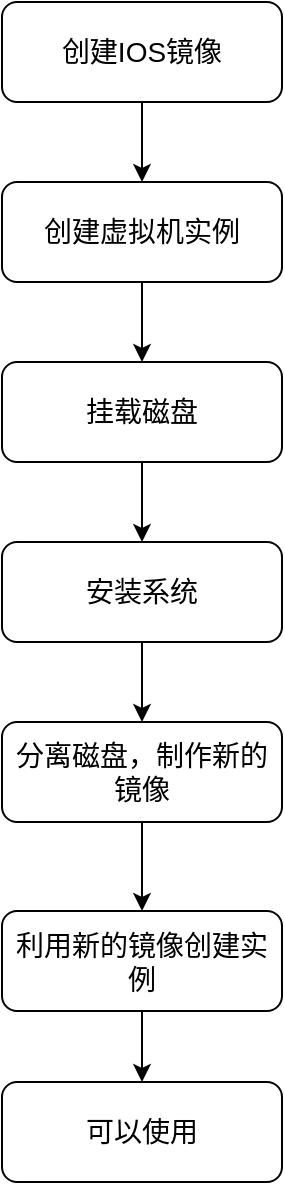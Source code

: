 <mxfile version="21.6.8" type="github" pages="5">
  <diagram id="C5RBs43oDa-KdzZeNtuy" name="优化前">
    <mxGraphModel dx="1434" dy="725" grid="1" gridSize="10" guides="1" tooltips="1" connect="1" arrows="1" fold="1" page="1" pageScale="1" pageWidth="827" pageHeight="1169" math="0" shadow="0">
      <root>
        <mxCell id="WIyWlLk6GJQsqaUBKTNV-0" />
        <mxCell id="WIyWlLk6GJQsqaUBKTNV-1" parent="WIyWlLk6GJQsqaUBKTNV-0" />
        <mxCell id="pM_aRAHbGobCvIED-eT5-5" value="" style="edgeStyle=orthogonalEdgeStyle;rounded=1;orthogonalLoop=1;jettySize=auto;html=1;" parent="WIyWlLk6GJQsqaUBKTNV-1" source="WIyWlLk6GJQsqaUBKTNV-3" target="WIyWlLk6GJQsqaUBKTNV-7" edge="1">
          <mxGeometry relative="1" as="geometry" />
        </mxCell>
        <mxCell id="WIyWlLk6GJQsqaUBKTNV-3" value="创建IOS镜像" style="rounded=1;whiteSpace=wrap;html=1;fontSize=14;glass=0;strokeWidth=1;shadow=0;labelBackgroundColor=none;" parent="WIyWlLk6GJQsqaUBKTNV-1" vertex="1">
          <mxGeometry x="320" y="80" width="140" height="50" as="geometry" />
        </mxCell>
        <mxCell id="pM_aRAHbGobCvIED-eT5-6" value="" style="edgeStyle=orthogonalEdgeStyle;rounded=1;orthogonalLoop=1;jettySize=auto;html=1;" parent="WIyWlLk6GJQsqaUBKTNV-1" source="WIyWlLk6GJQsqaUBKTNV-7" target="pM_aRAHbGobCvIED-eT5-2" edge="1">
          <mxGeometry relative="1" as="geometry" />
        </mxCell>
        <mxCell id="WIyWlLk6GJQsqaUBKTNV-7" value="创建虚拟机实例" style="rounded=1;whiteSpace=wrap;html=1;fontSize=14;glass=0;strokeWidth=1;shadow=0;labelBackgroundColor=none;" parent="WIyWlLk6GJQsqaUBKTNV-1" vertex="1">
          <mxGeometry x="320" y="170" width="140" height="50" as="geometry" />
        </mxCell>
        <mxCell id="pM_aRAHbGobCvIED-eT5-13" value="" style="edgeStyle=orthogonalEdgeStyle;rounded=1;orthogonalLoop=1;jettySize=auto;html=1;" parent="WIyWlLk6GJQsqaUBKTNV-1" source="pM_aRAHbGobCvIED-eT5-1" target="pM_aRAHbGobCvIED-eT5-11" edge="1">
          <mxGeometry relative="1" as="geometry" />
        </mxCell>
        <mxCell id="pM_aRAHbGobCvIED-eT5-1" value="分离磁盘，制作新的镜像" style="rounded=1;whiteSpace=wrap;html=1;fontSize=14;glass=0;strokeWidth=1;shadow=0;labelBackgroundColor=none;" parent="WIyWlLk6GJQsqaUBKTNV-1" vertex="1">
          <mxGeometry x="320" y="440" width="140" height="50" as="geometry" />
        </mxCell>
        <mxCell id="pM_aRAHbGobCvIED-eT5-7" value="" style="edgeStyle=orthogonalEdgeStyle;rounded=1;orthogonalLoop=1;jettySize=auto;html=1;" parent="WIyWlLk6GJQsqaUBKTNV-1" source="pM_aRAHbGobCvIED-eT5-2" target="pM_aRAHbGobCvIED-eT5-3" edge="1">
          <mxGeometry relative="1" as="geometry" />
        </mxCell>
        <mxCell id="pM_aRAHbGobCvIED-eT5-2" value="挂载磁盘" style="rounded=1;whiteSpace=wrap;html=1;fontSize=14;glass=0;strokeWidth=1;shadow=0;labelBackgroundColor=none;" parent="WIyWlLk6GJQsqaUBKTNV-1" vertex="1">
          <mxGeometry x="320" y="260" width="140" height="50" as="geometry" />
        </mxCell>
        <mxCell id="pM_aRAHbGobCvIED-eT5-8" value="" style="edgeStyle=orthogonalEdgeStyle;rounded=1;orthogonalLoop=1;jettySize=auto;html=1;" parent="WIyWlLk6GJQsqaUBKTNV-1" source="pM_aRAHbGobCvIED-eT5-3" target="pM_aRAHbGobCvIED-eT5-1" edge="1">
          <mxGeometry relative="1" as="geometry" />
        </mxCell>
        <mxCell id="pM_aRAHbGobCvIED-eT5-3" value="安装系统" style="rounded=1;whiteSpace=wrap;html=1;fontSize=14;glass=0;strokeWidth=1;shadow=0;labelBackgroundColor=none;" parent="WIyWlLk6GJQsqaUBKTNV-1" vertex="1">
          <mxGeometry x="320" y="350" width="140" height="50" as="geometry" />
        </mxCell>
        <mxCell id="pM_aRAHbGobCvIED-eT5-14" value="" style="edgeStyle=orthogonalEdgeStyle;rounded=1;orthogonalLoop=1;jettySize=auto;html=1;" parent="WIyWlLk6GJQsqaUBKTNV-1" source="pM_aRAHbGobCvIED-eT5-11" target="pM_aRAHbGobCvIED-eT5-12" edge="1">
          <mxGeometry relative="1" as="geometry" />
        </mxCell>
        <mxCell id="pM_aRAHbGobCvIED-eT5-11" value="利用新的镜像创建实例" style="rounded=1;whiteSpace=wrap;html=1;fontSize=14;glass=0;strokeWidth=1;shadow=0;labelBackgroundColor=none;" parent="WIyWlLk6GJQsqaUBKTNV-1" vertex="1">
          <mxGeometry x="320" y="534.5" width="140" height="50" as="geometry" />
        </mxCell>
        <mxCell id="pM_aRAHbGobCvIED-eT5-12" value="可以使用" style="rounded=1;whiteSpace=wrap;html=1;fontSize=14;glass=0;strokeWidth=1;shadow=0;labelBackgroundColor=none;" parent="WIyWlLk6GJQsqaUBKTNV-1" vertex="1">
          <mxGeometry x="320" y="620" width="140" height="50" as="geometry" />
        </mxCell>
      </root>
    </mxGraphModel>
  </diagram>
  <diagram id="7nN11qzmvJIP0oRHpXtm" name="优化后">
    <mxGraphModel dx="1434" dy="725" grid="1" gridSize="10" guides="1" tooltips="1" connect="1" arrows="1" fold="1" page="1" pageScale="1" pageWidth="827" pageHeight="1169" math="0" shadow="0">
      <root>
        <mxCell id="0" />
        <mxCell id="1" parent="0" />
        <mxCell id="OuQn8PLsiOnmTn6KiEUb-1" value="" style="edgeStyle=orthogonalEdgeStyle;rounded=1;orthogonalLoop=1;jettySize=auto;html=1;" parent="1" source="OuQn8PLsiOnmTn6KiEUb-2" target="OuQn8PLsiOnmTn6KiEUb-4" edge="1">
          <mxGeometry relative="1" as="geometry" />
        </mxCell>
        <mxCell id="OuQn8PLsiOnmTn6KiEUb-2" value="创建IOS镜像" style="rounded=1;whiteSpace=wrap;html=1;fontSize=14;glass=0;strokeWidth=1;shadow=0;labelBackgroundColor=none;" parent="1" vertex="1">
          <mxGeometry x="320" y="80" width="140" height="50" as="geometry" />
        </mxCell>
        <mxCell id="OuQn8PLsiOnmTn6KiEUb-3" value="" style="edgeStyle=orthogonalEdgeStyle;rounded=1;orthogonalLoop=1;jettySize=auto;html=1;" parent="1" source="OuQn8PLsiOnmTn6KiEUb-4" target="OuQn8PLsiOnmTn6KiEUb-8" edge="1">
          <mxGeometry relative="1" as="geometry" />
        </mxCell>
        <mxCell id="OuQn8PLsiOnmTn6KiEUb-4" value="创建虚拟机实例" style="rounded=1;whiteSpace=wrap;html=1;fontSize=14;glass=0;strokeWidth=1;shadow=0;labelBackgroundColor=none;" parent="1" vertex="1">
          <mxGeometry x="320" y="170" width="140" height="50" as="geometry" />
        </mxCell>
        <mxCell id="OuQn8PLsiOnmTn6KiEUb-5" value="" style="edgeStyle=orthogonalEdgeStyle;rounded=1;orthogonalLoop=1;jettySize=auto;html=1;" parent="1" source="OuQn8PLsiOnmTn6KiEUb-6" edge="1">
          <mxGeometry relative="1" as="geometry">
            <mxPoint x="390" y="534.5" as="targetPoint" />
          </mxGeometry>
        </mxCell>
        <mxCell id="OuQn8PLsiOnmTn6KiEUb-6" value="调用分离接口，虚拟机重启" style="rounded=1;whiteSpace=wrap;html=1;fontSize=14;glass=0;strokeWidth=1;shadow=0;labelBackgroundColor=none;" parent="1" vertex="1">
          <mxGeometry x="320" y="440" width="140" height="50" as="geometry" />
        </mxCell>
        <mxCell id="OuQn8PLsiOnmTn6KiEUb-7" value="" style="edgeStyle=orthogonalEdgeStyle;rounded=1;orthogonalLoop=1;jettySize=auto;html=1;" parent="1" source="OuQn8PLsiOnmTn6KiEUb-8" target="OuQn8PLsiOnmTn6KiEUb-10" edge="1">
          <mxGeometry relative="1" as="geometry" />
        </mxCell>
        <mxCell id="OuQn8PLsiOnmTn6KiEUb-8" value="挂载磁盘" style="rounded=1;whiteSpace=wrap;html=1;fontSize=14;glass=0;strokeWidth=1;shadow=0;labelBackgroundColor=none;" parent="1" vertex="1">
          <mxGeometry x="320" y="260" width="140" height="50" as="geometry" />
        </mxCell>
        <mxCell id="OuQn8PLsiOnmTn6KiEUb-9" value="" style="edgeStyle=orthogonalEdgeStyle;rounded=1;orthogonalLoop=1;jettySize=auto;html=1;" parent="1" source="OuQn8PLsiOnmTn6KiEUb-10" target="OuQn8PLsiOnmTn6KiEUb-6" edge="1">
          <mxGeometry relative="1" as="geometry" />
        </mxCell>
        <mxCell id="OuQn8PLsiOnmTn6KiEUb-10" value="安装系统" style="rounded=1;whiteSpace=wrap;html=1;fontSize=14;glass=0;strokeWidth=1;shadow=0;labelBackgroundColor=none;" parent="1" vertex="1">
          <mxGeometry x="320" y="350" width="140" height="50" as="geometry" />
        </mxCell>
        <mxCell id="OuQn8PLsiOnmTn6KiEUb-13" value="可以使用" style="rounded=1;whiteSpace=wrap;html=1;fontSize=14;glass=0;strokeWidth=1;shadow=0;labelBackgroundColor=none;" parent="1" vertex="1">
          <mxGeometry x="320" y="535" width="140" height="50" as="geometry" />
        </mxCell>
      </root>
    </mxGraphModel>
  </diagram>
  <diagram id="JPywhGSqFldcp76FR1aL" name="详细">
    <mxGraphModel dx="1434" dy="725" grid="1" gridSize="10" guides="1" tooltips="1" connect="1" arrows="1" fold="1" page="1" pageScale="1" pageWidth="827" pageHeight="1169" math="0" shadow="0">
      <root>
        <mxCell id="0" />
        <mxCell id="1" parent="0" />
        <mxCell id="0el5dxHC3lXCiJFXOXt7-1" value="" style="edgeStyle=orthogonalEdgeStyle;rounded=1;orthogonalLoop=1;jettySize=auto;html=1;" parent="1" source="0el5dxHC3lXCiJFXOXt7-2" target="0el5dxHC3lXCiJFXOXt7-3" edge="1">
          <mxGeometry relative="1" as="geometry" />
        </mxCell>
        <mxCell id="0el5dxHC3lXCiJFXOXt7-2" value="调用接口" style="rounded=1;whiteSpace=wrap;html=1;fontSize=14;glass=0;strokeWidth=1;shadow=0;labelBackgroundColor=none;" parent="1" vertex="1">
          <mxGeometry x="320" y="80" width="140" height="50" as="geometry" />
        </mxCell>
        <mxCell id="0el5dxHC3lXCiJFXOXt7-3" value="修改数据库" style="rounded=1;whiteSpace=wrap;html=1;fontSize=14;glass=0;strokeWidth=1;shadow=0;labelBackgroundColor=none;" parent="1" vertex="1">
          <mxGeometry x="320" y="170" width="140" height="50" as="geometry" />
        </mxCell>
      </root>
    </mxGraphModel>
  </diagram>
  <diagram id="GjG8twLzXKefLT1MOWZ6" name="Page-4">
    <mxGraphModel dx="1434" dy="725" grid="1" gridSize="10" guides="1" tooltips="1" connect="1" arrows="1" fold="1" page="1" pageScale="1" pageWidth="827" pageHeight="1169" math="0" shadow="0">
      <root>
        <mxCell id="0" />
        <mxCell id="1" parent="0" />
        <mxCell id="WopL_6NV37nL1DsF0AY_-1" value="compute-1" style="rounded=1;whiteSpace=wrap;html=1;hachureGap=4;fontFamily=Helvetica;fontSize=16;verticalAlign=top;" vertex="1" parent="1">
          <mxGeometry x="160" y="120" width="120" height="120" as="geometry" />
        </mxCell>
        <mxCell id="WopL_6NV37nL1DsF0AY_-2" value="compute-2" style="rounded=1;whiteSpace=wrap;html=1;hachureGap=4;fontFamily=Helvetica;fontSize=16;verticalAlign=top;" vertex="1" parent="1">
          <mxGeometry x="320" y="120" width="120" height="120" as="geometry" />
        </mxCell>
        <mxCell id="WopL_6NV37nL1DsF0AY_-3" value="compue-3" style="rounded=1;whiteSpace=wrap;html=1;hachureGap=4;fontFamily=Helvetica;fontSize=16;verticalAlign=middle;" vertex="1" parent="1">
          <mxGeometry x="480" y="120" width="120" height="120" as="geometry" />
        </mxCell>
        <mxCell id="WopL_6NV37nL1DsF0AY_-4" style="edgeStyle=orthogonalEdgeStyle;rounded=0;orthogonalLoop=1;jettySize=auto;html=1;exitX=0.5;exitY=1;exitDx=0;exitDy=0;" edge="1" parent="1" source="WopL_6NV37nL1DsF0AY_-5" target="WopL_6NV37nL1DsF0AY_-14">
          <mxGeometry relative="1" as="geometry" />
        </mxCell>
        <mxCell id="WopL_6NV37nL1DsF0AY_-5" value="network-1" style="rounded=1;whiteSpace=wrap;html=1;hachureGap=4;fontFamily=Helvetica;fontSize=16;verticalAlign=top;" vertex="1" parent="1">
          <mxGeometry x="160" y="280" width="120" height="120" as="geometry" />
        </mxCell>
        <mxCell id="WopL_6NV37nL1DsF0AY_-6" style="edgeStyle=orthogonalEdgeStyle;rounded=0;orthogonalLoop=1;jettySize=auto;html=1;exitX=0.5;exitY=1;exitDx=0;exitDy=0;" edge="1" parent="1" source="WopL_6NV37nL1DsF0AY_-7" target="WopL_6NV37nL1DsF0AY_-14">
          <mxGeometry relative="1" as="geometry" />
        </mxCell>
        <mxCell id="WopL_6NV37nL1DsF0AY_-7" value="network-2" style="rounded=1;whiteSpace=wrap;html=1;hachureGap=4;fontFamily=Helvetica;fontSize=16;verticalAlign=middle;" vertex="1" parent="1">
          <mxGeometry x="320" y="280" width="120" height="120" as="geometry" />
        </mxCell>
        <mxCell id="WopL_6NV37nL1DsF0AY_-8" style="edgeStyle=orthogonalEdgeStyle;rounded=0;orthogonalLoop=1;jettySize=auto;html=1;exitX=0.5;exitY=1;exitDx=0;exitDy=0;" edge="1" parent="1" source="WopL_6NV37nL1DsF0AY_-9" target="WopL_6NV37nL1DsF0AY_-14">
          <mxGeometry relative="1" as="geometry" />
        </mxCell>
        <mxCell id="WopL_6NV37nL1DsF0AY_-9" value="network-3" style="rounded=1;whiteSpace=wrap;html=1;hachureGap=4;fontFamily=Helvetica;fontSize=16;verticalAlign=middle;" vertex="1" parent="1">
          <mxGeometry x="480" y="280" width="120" height="120" as="geometry" />
        </mxCell>
        <mxCell id="WopL_6NV37nL1DsF0AY_-10" value="" style="edgeStyle=orthogonalEdgeStyle;rounded=0;orthogonalLoop=1;jettySize=auto;html=1;" edge="1" parent="1" source="WopL_6NV37nL1DsF0AY_-11" target="WopL_6NV37nL1DsF0AY_-12">
          <mxGeometry relative="1" as="geometry" />
        </mxCell>
        <mxCell id="WopL_6NV37nL1DsF0AY_-11" value="VM-1" style="whiteSpace=wrap;html=1;aspect=fixed;hachureGap=4;fontFamily=Helvetica;fontSize=16;" vertex="1" parent="1">
          <mxGeometry x="190" y="170" width="60" height="60" as="geometry" />
        </mxCell>
        <mxCell id="WopL_6NV37nL1DsF0AY_-12" value="Router" style="whiteSpace=wrap;html=1;aspect=fixed;hachureGap=4;fontFamily=Helvetica;fontSize=16;" vertex="1" parent="1">
          <mxGeometry x="190" y="330" width="60" height="60" as="geometry" />
        </mxCell>
        <mxCell id="WopL_6NV37nL1DsF0AY_-13" value="" style="edgeStyle=orthogonalEdgeStyle;rounded=0;orthogonalLoop=1;jettySize=auto;html=1;" edge="1" parent="1" source="WopL_6NV37nL1DsF0AY_-14" target="WopL_6NV37nL1DsF0AY_-15">
          <mxGeometry relative="1" as="geometry" />
        </mxCell>
        <mxCell id="WopL_6NV37nL1DsF0AY_-14" value="physical network infrastructure" style="ellipse;shape=cloud;whiteSpace=wrap;html=1;" vertex="1" parent="1">
          <mxGeometry x="310" y="450" width="140" height="100" as="geometry" />
        </mxCell>
        <mxCell id="WopL_6NV37nL1DsF0AY_-15" value="Internet" style="ellipse;shape=cloud;whiteSpace=wrap;html=1;" vertex="1" parent="1">
          <mxGeometry x="310" y="560" width="140" height="100" as="geometry" />
        </mxCell>
      </root>
    </mxGraphModel>
  </diagram>
  <diagram id="mMrkFe-OL60ODIpEytXB" name="Page-5">
    <mxGraphModel dx="1434" dy="725" grid="1" gridSize="10" guides="1" tooltips="1" connect="1" arrows="1" fold="1" page="1" pageScale="1" pageWidth="827" pageHeight="1169" math="0" shadow="0">
      <root>
        <mxCell id="0" />
        <mxCell id="1" parent="0" />
        <mxCell id="NP0YbA1ZT5B_MzLwIz1u-1" value="compute-1" style="rounded=1;whiteSpace=wrap;html=1;hachureGap=4;fontFamily=Helvetica;fontSize=16;verticalAlign=top;" parent="1" vertex="1">
          <mxGeometry x="160" y="120" width="120" height="120" as="geometry" />
        </mxCell>
        <mxCell id="NP0YbA1ZT5B_MzLwIz1u-2" value="compute-2" style="rounded=1;whiteSpace=wrap;html=1;hachureGap=4;fontFamily=Helvetica;fontSize=16;verticalAlign=top;" parent="1" vertex="1">
          <mxGeometry x="320" y="120" width="120" height="120" as="geometry" />
        </mxCell>
        <mxCell id="NP0YbA1ZT5B_MzLwIz1u-3" value="compue-3" style="rounded=1;whiteSpace=wrap;html=1;hachureGap=4;fontFamily=Helvetica;fontSize=16;verticalAlign=middle;" parent="1" vertex="1">
          <mxGeometry x="480" y="120" width="120" height="120" as="geometry" />
        </mxCell>
        <mxCell id="NP0YbA1ZT5B_MzLwIz1u-4" style="edgeStyle=orthogonalEdgeStyle;rounded=0;orthogonalLoop=1;jettySize=auto;html=1;exitX=0.5;exitY=1;exitDx=0;exitDy=0;" parent="1" source="NP0YbA1ZT5B_MzLwIz1u-5" target="NP0YbA1ZT5B_MzLwIz1u-14" edge="1">
          <mxGeometry relative="1" as="geometry" />
        </mxCell>
        <mxCell id="NP0YbA1ZT5B_MzLwIz1u-5" value="network-1" style="rounded=1;whiteSpace=wrap;html=1;hachureGap=4;fontFamily=Helvetica;fontSize=16;verticalAlign=top;" parent="1" vertex="1">
          <mxGeometry x="160" y="280" width="120" height="120" as="geometry" />
        </mxCell>
        <mxCell id="NP0YbA1ZT5B_MzLwIz1u-6" style="edgeStyle=orthogonalEdgeStyle;rounded=0;orthogonalLoop=1;jettySize=auto;html=1;exitX=0.5;exitY=1;exitDx=0;exitDy=0;" parent="1" source="NP0YbA1ZT5B_MzLwIz1u-7" target="NP0YbA1ZT5B_MzLwIz1u-14" edge="1">
          <mxGeometry relative="1" as="geometry" />
        </mxCell>
        <mxCell id="NP0YbA1ZT5B_MzLwIz1u-7" value="network-2" style="rounded=1;whiteSpace=wrap;html=1;hachureGap=4;fontFamily=Helvetica;fontSize=16;verticalAlign=middle;" parent="1" vertex="1">
          <mxGeometry x="320" y="280" width="120" height="120" as="geometry" />
        </mxCell>
        <mxCell id="NP0YbA1ZT5B_MzLwIz1u-8" style="edgeStyle=orthogonalEdgeStyle;rounded=0;orthogonalLoop=1;jettySize=auto;html=1;exitX=0.5;exitY=1;exitDx=0;exitDy=0;" parent="1" source="NP0YbA1ZT5B_MzLwIz1u-9" target="NP0YbA1ZT5B_MzLwIz1u-14" edge="1">
          <mxGeometry relative="1" as="geometry" />
        </mxCell>
        <mxCell id="NP0YbA1ZT5B_MzLwIz1u-9" value="network-3" style="rounded=1;whiteSpace=wrap;html=1;hachureGap=4;fontFamily=Helvetica;fontSize=16;verticalAlign=middle;" parent="1" vertex="1">
          <mxGeometry x="480" y="280" width="120" height="120" as="geometry" />
        </mxCell>
        <mxCell id="NP0YbA1ZT5B_MzLwIz1u-10" value="" style="edgeStyle=orthogonalEdgeStyle;rounded=0;orthogonalLoop=1;jettySize=auto;html=1;" parent="1" source="NP0YbA1ZT5B_MzLwIz1u-11" target="NP0YbA1ZT5B_MzLwIz1u-12" edge="1">
          <mxGeometry relative="1" as="geometry" />
        </mxCell>
        <mxCell id="NP0YbA1ZT5B_MzLwIz1u-11" value="VM-1" style="whiteSpace=wrap;html=1;aspect=fixed;hachureGap=4;fontFamily=Helvetica;fontSize=16;" parent="1" vertex="1">
          <mxGeometry x="190" y="170" width="60" height="60" as="geometry" />
        </mxCell>
        <mxCell id="NP0YbA1ZT5B_MzLwIz1u-12" value="Router" style="whiteSpace=wrap;html=1;aspect=fixed;hachureGap=4;fontFamily=Helvetica;fontSize=16;" parent="1" vertex="1">
          <mxGeometry x="190" y="330" width="60" height="60" as="geometry" />
        </mxCell>
        <mxCell id="NP0YbA1ZT5B_MzLwIz1u-13" value="" style="edgeStyle=orthogonalEdgeStyle;rounded=0;orthogonalLoop=1;jettySize=auto;html=1;" parent="1" source="NP0YbA1ZT5B_MzLwIz1u-14" target="NP0YbA1ZT5B_MzLwIz1u-15" edge="1">
          <mxGeometry relative="1" as="geometry" />
        </mxCell>
        <mxCell id="NP0YbA1ZT5B_MzLwIz1u-14" value="physical network infrastructure" style="ellipse;shape=cloud;whiteSpace=wrap;html=1;" parent="1" vertex="1">
          <mxGeometry x="310" y="450" width="140" height="100" as="geometry" />
        </mxCell>
        <mxCell id="NP0YbA1ZT5B_MzLwIz1u-15" value="Internet" style="ellipse;shape=cloud;whiteSpace=wrap;html=1;" parent="1" vertex="1">
          <mxGeometry x="310" y="560" width="140" height="100" as="geometry" />
        </mxCell>
        <mxCell id="NP0YbA1ZT5B_MzLwIz1u-17" style="edgeStyle=orthogonalEdgeStyle;rounded=0;orthogonalLoop=1;jettySize=auto;html=1;exitX=0;exitY=0.5;exitDx=0;exitDy=0;" parent="1" source="NP0YbA1ZT5B_MzLwIz1u-16" target="NP0YbA1ZT5B_MzLwIz1u-12" edge="1">
          <mxGeometry relative="1" as="geometry">
            <mxPoint x="300" y="360" as="targetPoint" />
            <Array as="points">
              <mxPoint x="301" y="200" />
              <mxPoint x="301" y="360" />
            </Array>
          </mxGeometry>
        </mxCell>
        <mxCell id="NP0YbA1ZT5B_MzLwIz1u-16" value="VM-2" style="whiteSpace=wrap;html=1;aspect=fixed;hachureGap=4;fontFamily=Helvetica;fontSize=16;" parent="1" vertex="1">
          <mxGeometry x="350" y="170" width="60" height="60" as="geometry" />
        </mxCell>
      </root>
    </mxGraphModel>
  </diagram>
</mxfile>
